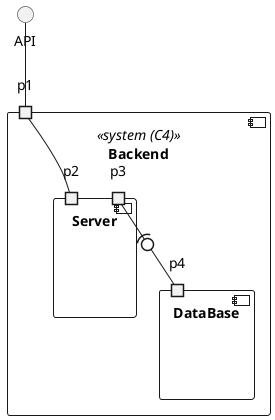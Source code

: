 @startuml
'https://plantuml.com/component-diagram
component Backend <<system (C4)>> {

    port p1

    component Server {
        port p2
        port p3
    }

    component DataBase {
            port p4
        }
}

p1 -up- API
p1 - p2

p3 -(0- p4


@enduml